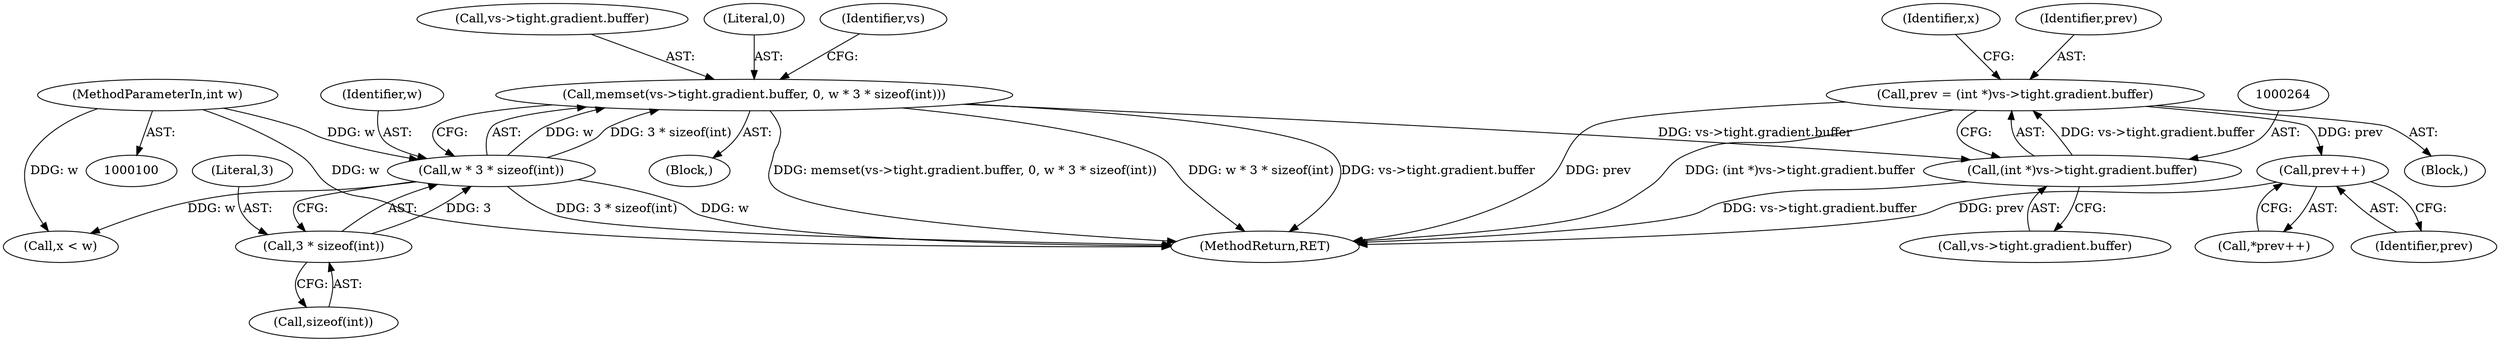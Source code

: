 digraph "0_qemu_9f64916da20eea67121d544698676295bbb105a7_7@pointer" {
"1000332" [label="(Call,prev++)"];
"1000261" [label="(Call,prev = (int *)vs->tight.gradient.buffer)"];
"1000263" [label="(Call,(int *)vs->tight.gradient.buffer)"];
"1000123" [label="(Call,memset(vs->tight.gradient.buffer, 0, w * 3 * sizeof(int)))"];
"1000132" [label="(Call,w * 3 * sizeof(int))"];
"1000103" [label="(MethodParameterIn,int w)"];
"1000134" [label="(Call,3 * sizeof(int))"];
"1000133" [label="(Identifier,w)"];
"1000262" [label="(Identifier,prev)"];
"1000276" [label="(Call,x < w)"];
"1000332" [label="(Call,prev++)"];
"1000136" [label="(Call,sizeof(int))"];
"1000265" [label="(Call,vs->tight.gradient.buffer)"];
"1000103" [label="(MethodParameterIn,int w)"];
"1000378" [label="(MethodReturn,RET)"];
"1000240" [label="(Block,)"];
"1000135" [label="(Literal,3)"];
"1000132" [label="(Call,w * 3 * sizeof(int))"];
"1000124" [label="(Call,vs->tight.gradient.buffer)"];
"1000331" [label="(Call,*prev++)"];
"1000263" [label="(Call,(int *)vs->tight.gradient.buffer)"];
"1000131" [label="(Literal,0)"];
"1000123" [label="(Call,memset(vs->tight.gradient.buffer, 0, w * 3 * sizeof(int)))"];
"1000134" [label="(Call,3 * sizeof(int))"];
"1000333" [label="(Identifier,prev)"];
"1000105" [label="(Block,)"];
"1000261" [label="(Call,prev = (int *)vs->tight.gradient.buffer)"];
"1000143" [label="(Identifier,vs)"];
"1000274" [label="(Identifier,x)"];
"1000332" -> "1000331"  [label="AST: "];
"1000332" -> "1000333"  [label="CFG: "];
"1000333" -> "1000332"  [label="AST: "];
"1000331" -> "1000332"  [label="CFG: "];
"1000332" -> "1000378"  [label="DDG: prev"];
"1000261" -> "1000332"  [label="DDG: prev"];
"1000261" -> "1000240"  [label="AST: "];
"1000261" -> "1000263"  [label="CFG: "];
"1000262" -> "1000261"  [label="AST: "];
"1000263" -> "1000261"  [label="AST: "];
"1000274" -> "1000261"  [label="CFG: "];
"1000261" -> "1000378"  [label="DDG: (int *)vs->tight.gradient.buffer"];
"1000261" -> "1000378"  [label="DDG: prev"];
"1000263" -> "1000261"  [label="DDG: vs->tight.gradient.buffer"];
"1000263" -> "1000265"  [label="CFG: "];
"1000264" -> "1000263"  [label="AST: "];
"1000265" -> "1000263"  [label="AST: "];
"1000263" -> "1000378"  [label="DDG: vs->tight.gradient.buffer"];
"1000123" -> "1000263"  [label="DDG: vs->tight.gradient.buffer"];
"1000123" -> "1000105"  [label="AST: "];
"1000123" -> "1000132"  [label="CFG: "];
"1000124" -> "1000123"  [label="AST: "];
"1000131" -> "1000123"  [label="AST: "];
"1000132" -> "1000123"  [label="AST: "];
"1000143" -> "1000123"  [label="CFG: "];
"1000123" -> "1000378"  [label="DDG: memset(vs->tight.gradient.buffer, 0, w * 3 * sizeof(int))"];
"1000123" -> "1000378"  [label="DDG: w * 3 * sizeof(int)"];
"1000123" -> "1000378"  [label="DDG: vs->tight.gradient.buffer"];
"1000132" -> "1000123"  [label="DDG: w"];
"1000132" -> "1000123"  [label="DDG: 3 * sizeof(int)"];
"1000132" -> "1000134"  [label="CFG: "];
"1000133" -> "1000132"  [label="AST: "];
"1000134" -> "1000132"  [label="AST: "];
"1000132" -> "1000378"  [label="DDG: 3 * sizeof(int)"];
"1000132" -> "1000378"  [label="DDG: w"];
"1000103" -> "1000132"  [label="DDG: w"];
"1000134" -> "1000132"  [label="DDG: 3"];
"1000132" -> "1000276"  [label="DDG: w"];
"1000103" -> "1000100"  [label="AST: "];
"1000103" -> "1000378"  [label="DDG: w"];
"1000103" -> "1000276"  [label="DDG: w"];
"1000134" -> "1000136"  [label="CFG: "];
"1000135" -> "1000134"  [label="AST: "];
"1000136" -> "1000134"  [label="AST: "];
}
